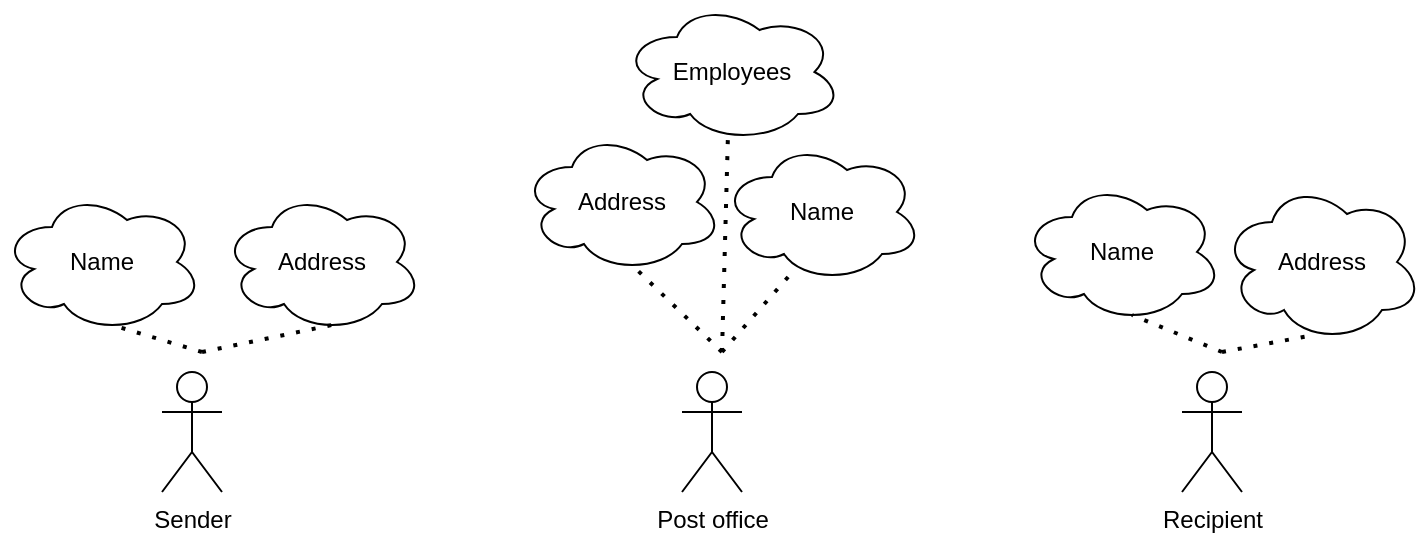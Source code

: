 <mxfile version="13.8.9-1" type="github" pages="4">
  <diagram id="RPJwg40vxxD-TUFhLjkQ" name="Page-1">
    <mxGraphModel dx="1711" dy="543" grid="1" gridSize="10" guides="1" tooltips="1" connect="1" arrows="1" fold="1" page="1" pageScale="1" pageWidth="850" pageHeight="1100" math="0" shadow="0">
      <root>
        <mxCell id="0" />
        <mxCell id="1" parent="0" />
        <mxCell id="zctFz-qKtqswH_JM95j2-1" value="Post office" style="shape=umlActor;verticalLabelPosition=bottom;verticalAlign=top;html=1;outlineConnect=0;" vertex="1" parent="1">
          <mxGeometry x="330" y="220" width="30" height="60" as="geometry" />
        </mxCell>
        <mxCell id="zctFz-qKtqswH_JM95j2-2" value="Sender" style="shape=umlActor;verticalLabelPosition=bottom;verticalAlign=top;html=1;outlineConnect=0;" vertex="1" parent="1">
          <mxGeometry x="70" y="220" width="30" height="60" as="geometry" />
        </mxCell>
        <mxCell id="zctFz-qKtqswH_JM95j2-3" value="Recipient" style="shape=umlActor;verticalLabelPosition=bottom;verticalAlign=top;html=1;outlineConnect=0;" vertex="1" parent="1">
          <mxGeometry x="580" y="220" width="30" height="60" as="geometry" />
        </mxCell>
        <mxCell id="zctFz-qKtqswH_JM95j2-4" value="Address" style="ellipse;shape=cloud;whiteSpace=wrap;html=1;" vertex="1" parent="1">
          <mxGeometry x="100" y="130" width="100" height="70" as="geometry" />
        </mxCell>
        <mxCell id="zctFz-qKtqswH_JM95j2-5" value="Name" style="ellipse;shape=cloud;whiteSpace=wrap;html=1;" vertex="1" parent="1">
          <mxGeometry x="-10" y="130" width="100" height="70" as="geometry" />
        </mxCell>
        <mxCell id="zctFz-qKtqswH_JM95j2-6" value="Address" style="ellipse;shape=cloud;whiteSpace=wrap;html=1;" vertex="1" parent="1">
          <mxGeometry x="250" y="100" width="100" height="70" as="geometry" />
        </mxCell>
        <mxCell id="zctFz-qKtqswH_JM95j2-7" value="Name" style="ellipse;shape=cloud;whiteSpace=wrap;html=1;" vertex="1" parent="1">
          <mxGeometry x="350" y="105" width="100" height="70" as="geometry" />
        </mxCell>
        <mxCell id="zctFz-qKtqswH_JM95j2-8" value="Name" style="ellipse;shape=cloud;whiteSpace=wrap;html=1;" vertex="1" parent="1">
          <mxGeometry x="500" y="125" width="100" height="70" as="geometry" />
        </mxCell>
        <mxCell id="zctFz-qKtqswH_JM95j2-9" value="Address" style="ellipse;shape=cloud;whiteSpace=wrap;html=1;" vertex="1" parent="1">
          <mxGeometry x="600" y="125" width="100" height="80" as="geometry" />
        </mxCell>
        <mxCell id="zctFz-qKtqswH_JM95j2-10" value="Employees" style="ellipse;shape=cloud;whiteSpace=wrap;html=1;" vertex="1" parent="1">
          <mxGeometry x="300" y="35" width="110" height="70" as="geometry" />
        </mxCell>
        <mxCell id="m-EKz_-MCO9K75s8XgJf-1" value="" style="endArrow=none;dashed=1;html=1;dashPattern=1 3;strokeWidth=2;entryX=0.482;entryY=0.929;entryDx=0;entryDy=0;entryPerimeter=0;" edge="1" parent="1" target="zctFz-qKtqswH_JM95j2-10">
          <mxGeometry width="50" height="50" relative="1" as="geometry">
            <mxPoint x="350" y="210" as="sourcePoint" />
            <mxPoint x="380" y="260" as="targetPoint" />
          </mxGeometry>
        </mxCell>
        <mxCell id="m-EKz_-MCO9K75s8XgJf-2" value="" style="endArrow=none;dashed=1;html=1;dashPattern=1 3;strokeWidth=2;entryX=0.37;entryY=0.9;entryDx=0;entryDy=0;entryPerimeter=0;" edge="1" parent="1" target="zctFz-qKtqswH_JM95j2-7">
          <mxGeometry width="50" height="50" relative="1" as="geometry">
            <mxPoint x="350" y="210" as="sourcePoint" />
            <mxPoint x="380" y="260" as="targetPoint" />
          </mxGeometry>
        </mxCell>
        <mxCell id="m-EKz_-MCO9K75s8XgJf-3" value="" style="endArrow=none;dashed=1;html=1;dashPattern=1 3;strokeWidth=2;entryX=0.55;entryY=0.95;entryDx=0;entryDy=0;entryPerimeter=0;" edge="1" parent="1" target="zctFz-qKtqswH_JM95j2-6">
          <mxGeometry width="50" height="50" relative="1" as="geometry">
            <mxPoint x="350" y="210" as="sourcePoint" />
            <mxPoint x="380" y="260" as="targetPoint" />
          </mxGeometry>
        </mxCell>
        <mxCell id="m-EKz_-MCO9K75s8XgJf-4" value="" style="endArrow=none;dashed=1;html=1;dashPattern=1 3;strokeWidth=2;entryX=0.55;entryY=0.95;entryDx=0;entryDy=0;entryPerimeter=0;" edge="1" parent="1" target="zctFz-qKtqswH_JM95j2-4">
          <mxGeometry width="50" height="50" relative="1" as="geometry">
            <mxPoint x="90" y="210" as="sourcePoint" />
            <mxPoint x="380" y="260" as="targetPoint" />
          </mxGeometry>
        </mxCell>
        <mxCell id="m-EKz_-MCO9K75s8XgJf-5" value="" style="endArrow=none;dashed=1;html=1;dashPattern=1 3;strokeWidth=2;entryX=0.55;entryY=0.95;entryDx=0;entryDy=0;entryPerimeter=0;" edge="1" parent="1" target="zctFz-qKtqswH_JM95j2-5">
          <mxGeometry width="50" height="50" relative="1" as="geometry">
            <mxPoint x="90" y="210" as="sourcePoint" />
            <mxPoint x="380" y="260" as="targetPoint" />
          </mxGeometry>
        </mxCell>
        <mxCell id="m-EKz_-MCO9K75s8XgJf-6" value="" style="endArrow=none;dashed=1;html=1;dashPattern=1 3;strokeWidth=2;entryX=0.43;entryY=0.963;entryDx=0;entryDy=0;entryPerimeter=0;" edge="1" parent="1" target="zctFz-qKtqswH_JM95j2-9">
          <mxGeometry width="50" height="50" relative="1" as="geometry">
            <mxPoint x="600" y="210" as="sourcePoint" />
            <mxPoint x="380" y="260" as="targetPoint" />
          </mxGeometry>
        </mxCell>
        <mxCell id="m-EKz_-MCO9K75s8XgJf-7" value="" style="endArrow=none;dashed=1;html=1;dashPattern=1 3;strokeWidth=2;entryX=0.55;entryY=0.95;entryDx=0;entryDy=0;entryPerimeter=0;" edge="1" parent="1" target="zctFz-qKtqswH_JM95j2-8">
          <mxGeometry width="50" height="50" relative="1" as="geometry">
            <mxPoint x="600" y="210" as="sourcePoint" />
            <mxPoint x="380" y="260" as="targetPoint" />
          </mxGeometry>
        </mxCell>
      </root>
    </mxGraphModel>
  </diagram>
  <diagram id="4RftJT1UgGDnMuMvrm-z" name="Page-2">
    <mxGraphModel dx="861" dy="543" grid="1" gridSize="10" guides="1" tooltips="1" connect="1" arrows="1" fold="1" page="1" pageScale="1" pageWidth="850" pageHeight="1100" math="0" shadow="0">
      <root>
        <mxCell id="ghjpyszU_ehz85W0M_gI-0" />
        <mxCell id="ghjpyszU_ehz85W0M_gI-1" parent="ghjpyszU_ehz85W0M_gI-0" />
        <mxCell id="ghjpyszU_ehz85W0M_gI-2" value="Post Office" style="rounded=0;whiteSpace=wrap;html=1;" vertex="1" parent="ghjpyszU_ehz85W0M_gI-1">
          <mxGeometry x="300" y="250" width="120" height="60" as="geometry" />
        </mxCell>
        <mxCell id="ghjpyszU_ehz85W0M_gI-3" value="Sender" style="rounded=0;whiteSpace=wrap;html=1;" vertex="1" parent="ghjpyszU_ehz85W0M_gI-1">
          <mxGeometry x="80" y="300" width="120" height="60" as="geometry" />
        </mxCell>
        <mxCell id="ghjpyszU_ehz85W0M_gI-4" value="Recipient" style="rounded=0;whiteSpace=wrap;html=1;" vertex="1" parent="ghjpyszU_ehz85W0M_gI-1">
          <mxGeometry x="520" y="300" width="120" height="60" as="geometry" />
        </mxCell>
        <mxCell id="ghjpyszU_ehz85W0M_gI-5" value="Name" style="ellipse;whiteSpace=wrap;html=1;" vertex="1" parent="ghjpyszU_ehz85W0M_gI-1">
          <mxGeometry y="130" width="120" height="70" as="geometry" />
        </mxCell>
        <mxCell id="ghjpyszU_ehz85W0M_gI-6" value="Name" style="ellipse;whiteSpace=wrap;html=1;" vertex="1" parent="ghjpyszU_ehz85W0M_gI-1">
          <mxGeometry x="260" y="140" width="120" height="70" as="geometry" />
        </mxCell>
        <mxCell id="ghjpyszU_ehz85W0M_gI-7" value="Address" style="ellipse;whiteSpace=wrap;html=1;" vertex="1" parent="ghjpyszU_ehz85W0M_gI-1">
          <mxGeometry x="365" y="80" width="120" height="70" as="geometry" />
        </mxCell>
        <mxCell id="ghjpyszU_ehz85W0M_gI-8" value="Name&amp;nbsp;" style="ellipse;whiteSpace=wrap;html=1;" vertex="1" parent="ghjpyszU_ehz85W0M_gI-1">
          <mxGeometry x="500" y="190" width="120" height="70" as="geometry" />
        </mxCell>
        <mxCell id="ghjpyszU_ehz85W0M_gI-9" value="Address" style="ellipse;whiteSpace=wrap;html=1;" vertex="1" parent="ghjpyszU_ehz85W0M_gI-1">
          <mxGeometry x="590" y="120" width="120" height="70" as="geometry" />
        </mxCell>
        <mxCell id="ghjpyszU_ehz85W0M_gI-10" value="Address" style="ellipse;whiteSpace=wrap;html=1;" vertex="1" parent="ghjpyszU_ehz85W0M_gI-1">
          <mxGeometry x="110" y="190" width="120" height="70" as="geometry" />
        </mxCell>
        <mxCell id="ghjpyszU_ehz85W0M_gI-11" value="" style="endArrow=none;html=1;exitX=0.425;exitY=-0.033;exitDx=0;exitDy=0;exitPerimeter=0;" edge="1" parent="ghjpyszU_ehz85W0M_gI-1" source="ghjpyszU_ehz85W0M_gI-3">
          <mxGeometry width="50" height="50" relative="1" as="geometry">
            <mxPoint x="330" y="310" as="sourcePoint" />
            <mxPoint x="50" y="200" as="targetPoint" />
            <Array as="points">
              <mxPoint x="50" y="200" />
            </Array>
          </mxGeometry>
        </mxCell>
        <mxCell id="ghjpyszU_ehz85W0M_gI-13" value="" style="endArrow=none;html=1;entryX=0.5;entryY=1;entryDx=0;entryDy=0;exitX=0.45;exitY=0.017;exitDx=0;exitDy=0;exitPerimeter=0;" edge="1" parent="ghjpyszU_ehz85W0M_gI-1" source="ghjpyszU_ehz85W0M_gI-3" target="ghjpyszU_ehz85W0M_gI-10">
          <mxGeometry width="50" height="50" relative="1" as="geometry">
            <mxPoint x="330" y="310" as="sourcePoint" />
            <mxPoint x="380" y="260" as="targetPoint" />
          </mxGeometry>
        </mxCell>
        <mxCell id="ghjpyszU_ehz85W0M_gI-14" value="" style="endArrow=none;html=1;entryX=0.592;entryY=1.029;entryDx=0;entryDy=0;entryPerimeter=0;exitX=0.5;exitY=0;exitDx=0;exitDy=0;" edge="1" parent="ghjpyszU_ehz85W0M_gI-1" source="ghjpyszU_ehz85W0M_gI-2" target="ghjpyszU_ehz85W0M_gI-6">
          <mxGeometry width="50" height="50" relative="1" as="geometry">
            <mxPoint x="330" y="310" as="sourcePoint" />
            <mxPoint x="380" y="260" as="targetPoint" />
          </mxGeometry>
        </mxCell>
        <mxCell id="ghjpyszU_ehz85W0M_gI-15" value="" style="endArrow=none;html=1;entryX=0.5;entryY=1;entryDx=0;entryDy=0;exitX=0.5;exitY=0;exitDx=0;exitDy=0;" edge="1" parent="ghjpyszU_ehz85W0M_gI-1" source="ghjpyszU_ehz85W0M_gI-2" target="ghjpyszU_ehz85W0M_gI-7">
          <mxGeometry width="50" height="50" relative="1" as="geometry">
            <mxPoint x="330" y="310" as="sourcePoint" />
            <mxPoint x="380" y="260" as="targetPoint" />
          </mxGeometry>
        </mxCell>
        <mxCell id="ghjpyszU_ehz85W0M_gI-16" value="" style="endArrow=none;html=1;entryX=0.5;entryY=1;entryDx=0;entryDy=0;exitX=0.608;exitY=-0.05;exitDx=0;exitDy=0;exitPerimeter=0;" edge="1" parent="ghjpyszU_ehz85W0M_gI-1" source="ghjpyszU_ehz85W0M_gI-4" target="ghjpyszU_ehz85W0M_gI-9">
          <mxGeometry width="50" height="50" relative="1" as="geometry">
            <mxPoint x="330" y="310" as="sourcePoint" />
            <mxPoint x="380" y="260" as="targetPoint" />
          </mxGeometry>
        </mxCell>
        <mxCell id="ghjpyszU_ehz85W0M_gI-17" value="" style="endArrow=none;html=1;entryX=0.5;entryY=1;entryDx=0;entryDy=0;exitX=0.558;exitY=-0.017;exitDx=0;exitDy=0;exitPerimeter=0;" edge="1" parent="ghjpyszU_ehz85W0M_gI-1" source="ghjpyszU_ehz85W0M_gI-4" target="ghjpyszU_ehz85W0M_gI-8">
          <mxGeometry width="50" height="50" relative="1" as="geometry">
            <mxPoint x="330" y="310" as="sourcePoint" />
            <mxPoint x="380" y="260" as="targetPoint" />
          </mxGeometry>
        </mxCell>
        <mxCell id="ghjpyszU_ehz85W0M_gI-18" value="Employees" style="ellipse;whiteSpace=wrap;html=1;" vertex="1" parent="ghjpyszU_ehz85W0M_gI-1">
          <mxGeometry x="260" y="30" width="120" height="70" as="geometry" />
        </mxCell>
        <mxCell id="ghjpyszU_ehz85W0M_gI-19" value="" style="endArrow=none;html=1;entryX=0.5;entryY=1;entryDx=0;entryDy=0;exitX=0.5;exitY=0;exitDx=0;exitDy=0;" edge="1" parent="ghjpyszU_ehz85W0M_gI-1" source="ghjpyszU_ehz85W0M_gI-2" target="ghjpyszU_ehz85W0M_gI-18">
          <mxGeometry width="50" height="50" relative="1" as="geometry">
            <mxPoint x="330" y="310" as="sourcePoint" />
            <mxPoint x="380" y="260" as="targetPoint" />
          </mxGeometry>
        </mxCell>
        <mxCell id="dOLD7dYJR5q9XsYReEm2-0" value="" style="edgeStyle=entityRelationEdgeStyle;fontSize=12;html=1;endArrow=ERzeroToMany;endFill=1;startArrow=ERzeroToMany;exitX=1;exitY=0.5;exitDx=0;exitDy=0;" edge="1" parent="ghjpyszU_ehz85W0M_gI-1" source="ghjpyszU_ehz85W0M_gI-3">
          <mxGeometry width="100" height="100" relative="1" as="geometry">
            <mxPoint x="310" y="300" as="sourcePoint" />
            <mxPoint x="299" y="280" as="targetPoint" />
          </mxGeometry>
        </mxCell>
        <mxCell id="dOLD7dYJR5q9XsYReEm2-1" value="" style="edgeStyle=entityRelationEdgeStyle;fontSize=12;html=1;endArrow=ERzeroToMany;endFill=1;startArrow=ERzeroToMany;entryX=1;entryY=0.5;entryDx=0;entryDy=0;exitX=0;exitY=0.5;exitDx=0;exitDy=0;" edge="1" parent="ghjpyszU_ehz85W0M_gI-1" source="ghjpyszU_ehz85W0M_gI-4" target="ghjpyszU_ehz85W0M_gI-2">
          <mxGeometry width="100" height="100" relative="1" as="geometry">
            <mxPoint x="210" y="340" as="sourcePoint" />
            <mxPoint x="309.04" y="282.98" as="targetPoint" />
          </mxGeometry>
        </mxCell>
      </root>
    </mxGraphModel>
  </diagram>
  <diagram id="srvN4-efNjMNjZ_MNwVc" name="Page-3">
    <mxGraphModel dx="861" dy="543" grid="1" gridSize="10" guides="1" tooltips="1" connect="1" arrows="1" fold="1" page="1" pageScale="1" pageWidth="850" pageHeight="1100" math="0" shadow="0">
      <root>
        <mxCell id="T46JJICGjrdkXwZjyX4P-0" />
        <mxCell id="T46JJICGjrdkXwZjyX4P-1" parent="T46JJICGjrdkXwZjyX4P-0" />
        <mxCell id="tzRSR21Z5KdkRfXlDfqf-54" value="Post Office" style="shape=table;startSize=30;container=1;collapsible=1;childLayout=tableLayout;fixedRows=1;rowLines=0;fontStyle=1;align=center;resizeLast=1;" vertex="1" parent="T46JJICGjrdkXwZjyX4P-1">
          <mxGeometry x="260" y="200" width="180" height="190" as="geometry" />
        </mxCell>
        <mxCell id="tzRSR21Z5KdkRfXlDfqf-55" value="" style="shape=partialRectangle;collapsible=0;dropTarget=0;pointerEvents=0;fillColor=none;top=0;left=0;bottom=1;right=0;points=[[0,0.5],[1,0.5]];portConstraint=eastwest;" vertex="1" parent="tzRSR21Z5KdkRfXlDfqf-54">
          <mxGeometry y="30" width="180" height="30" as="geometry" />
        </mxCell>
        <mxCell id="tzRSR21Z5KdkRfXlDfqf-56" value="PK" style="shape=partialRectangle;connectable=0;fillColor=none;top=0;left=0;bottom=0;right=0;fontStyle=1;overflow=hidden;" vertex="1" parent="tzRSR21Z5KdkRfXlDfqf-55">
          <mxGeometry width="30" height="30" as="geometry" />
        </mxCell>
        <mxCell id="tzRSR21Z5KdkRfXlDfqf-57" value="PostofficeId" style="shape=partialRectangle;connectable=0;fillColor=none;top=0;left=0;bottom=0;right=0;align=left;spacingLeft=6;fontStyle=5;overflow=hidden;" vertex="1" parent="tzRSR21Z5KdkRfXlDfqf-55">
          <mxGeometry x="30" width="150" height="30" as="geometry" />
        </mxCell>
        <mxCell id="tzRSR21Z5KdkRfXlDfqf-58" value="" style="shape=partialRectangle;collapsible=0;dropTarget=0;pointerEvents=0;fillColor=none;top=0;left=0;bottom=0;right=0;points=[[0,0.5],[1,0.5]];portConstraint=eastwest;" vertex="1" parent="tzRSR21Z5KdkRfXlDfqf-54">
          <mxGeometry y="60" width="180" height="30" as="geometry" />
        </mxCell>
        <mxCell id="tzRSR21Z5KdkRfXlDfqf-59" value="" style="shape=partialRectangle;connectable=0;fillColor=none;top=0;left=0;bottom=0;right=0;editable=1;overflow=hidden;" vertex="1" parent="tzRSR21Z5KdkRfXlDfqf-58">
          <mxGeometry width="30" height="30" as="geometry" />
        </mxCell>
        <mxCell id="tzRSR21Z5KdkRfXlDfqf-60" value="Name" style="shape=partialRectangle;connectable=0;fillColor=none;top=0;left=0;bottom=0;right=0;align=left;spacingLeft=6;overflow=hidden;" vertex="1" parent="tzRSR21Z5KdkRfXlDfqf-58">
          <mxGeometry x="30" width="150" height="30" as="geometry" />
        </mxCell>
        <mxCell id="tzRSR21Z5KdkRfXlDfqf-61" value="" style="shape=partialRectangle;collapsible=0;dropTarget=0;pointerEvents=0;fillColor=none;top=0;left=0;bottom=0;right=0;points=[[0,0.5],[1,0.5]];portConstraint=eastwest;" vertex="1" parent="tzRSR21Z5KdkRfXlDfqf-54">
          <mxGeometry y="90" width="180" height="30" as="geometry" />
        </mxCell>
        <mxCell id="tzRSR21Z5KdkRfXlDfqf-62" value="" style="shape=partialRectangle;connectable=0;fillColor=none;top=0;left=0;bottom=0;right=0;editable=1;overflow=hidden;" vertex="1" parent="tzRSR21Z5KdkRfXlDfqf-61">
          <mxGeometry width="30" height="30" as="geometry" />
        </mxCell>
        <mxCell id="tzRSR21Z5KdkRfXlDfqf-63" value="address" style="shape=partialRectangle;connectable=0;fillColor=none;top=0;left=0;bottom=0;right=0;align=left;spacingLeft=6;overflow=hidden;" vertex="1" parent="tzRSR21Z5KdkRfXlDfqf-61">
          <mxGeometry x="30" width="150" height="30" as="geometry" />
        </mxCell>
        <mxCell id="tzRSR21Z5KdkRfXlDfqf-64" value="" style="shape=partialRectangle;collapsible=0;dropTarget=0;pointerEvents=0;fillColor=none;top=0;left=0;bottom=0;right=0;points=[[0,0.5],[1,0.5]];portConstraint=eastwest;" vertex="1" parent="tzRSR21Z5KdkRfXlDfqf-54">
          <mxGeometry y="120" width="180" height="30" as="geometry" />
        </mxCell>
        <mxCell id="tzRSR21Z5KdkRfXlDfqf-65" value="" style="shape=partialRectangle;connectable=0;fillColor=none;top=0;left=0;bottom=0;right=0;editable=1;overflow=hidden;" vertex="1" parent="tzRSR21Z5KdkRfXlDfqf-64">
          <mxGeometry width="30" height="30" as="geometry" />
        </mxCell>
        <mxCell id="tzRSR21Z5KdkRfXlDfqf-66" value="employees" style="shape=partialRectangle;connectable=0;fillColor=none;top=0;left=0;bottom=0;right=0;align=left;spacingLeft=6;overflow=hidden;" vertex="1" parent="tzRSR21Z5KdkRfXlDfqf-64">
          <mxGeometry x="30" width="150" height="30" as="geometry" />
        </mxCell>
        <mxCell id="tzRSR21Z5KdkRfXlDfqf-93" value="" style="shape=partialRectangle;collapsible=0;dropTarget=0;pointerEvents=0;fillColor=none;top=0;left=0;bottom=0;right=0;points=[[0,0.5],[1,0.5]];portConstraint=eastwest;" vertex="1" parent="tzRSR21Z5KdkRfXlDfqf-54">
          <mxGeometry y="150" width="180" height="30" as="geometry" />
        </mxCell>
        <mxCell id="tzRSR21Z5KdkRfXlDfqf-94" value="" style="shape=partialRectangle;connectable=0;fillColor=none;top=0;left=0;bottom=0;right=0;editable=1;overflow=hidden;" vertex="1" parent="tzRSR21Z5KdkRfXlDfqf-93">
          <mxGeometry width="30" height="30" as="geometry" />
        </mxCell>
        <mxCell id="tzRSR21Z5KdkRfXlDfqf-95" value="package" style="shape=partialRectangle;connectable=0;fillColor=none;top=0;left=0;bottom=0;right=0;align=left;spacingLeft=6;overflow=hidden;" vertex="1" parent="tzRSR21Z5KdkRfXlDfqf-93">
          <mxGeometry x="30" width="150" height="30" as="geometry" />
        </mxCell>
        <mxCell id="tzRSR21Z5KdkRfXlDfqf-67" value="Sender" style="shape=table;startSize=30;container=1;collapsible=1;childLayout=tableLayout;fixedRows=1;rowLines=0;fontStyle=1;align=center;resizeLast=1;" vertex="1" parent="T46JJICGjrdkXwZjyX4P-1">
          <mxGeometry x="20" y="200" width="180" height="160" as="geometry" />
        </mxCell>
        <mxCell id="tzRSR21Z5KdkRfXlDfqf-68" value="" style="shape=partialRectangle;collapsible=0;dropTarget=0;pointerEvents=0;fillColor=none;top=0;left=0;bottom=1;right=0;points=[[0,0.5],[1,0.5]];portConstraint=eastwest;" vertex="1" parent="tzRSR21Z5KdkRfXlDfqf-67">
          <mxGeometry y="30" width="180" height="30" as="geometry" />
        </mxCell>
        <mxCell id="tzRSR21Z5KdkRfXlDfqf-69" value="PK" style="shape=partialRectangle;connectable=0;fillColor=none;top=0;left=0;bottom=0;right=0;fontStyle=1;overflow=hidden;" vertex="1" parent="tzRSR21Z5KdkRfXlDfqf-68">
          <mxGeometry width="30" height="30" as="geometry" />
        </mxCell>
        <mxCell id="tzRSR21Z5KdkRfXlDfqf-70" value="SenderId" style="shape=partialRectangle;connectable=0;fillColor=none;top=0;left=0;bottom=0;right=0;align=left;spacingLeft=6;fontStyle=5;overflow=hidden;" vertex="1" parent="tzRSR21Z5KdkRfXlDfqf-68">
          <mxGeometry x="30" width="150" height="30" as="geometry" />
        </mxCell>
        <mxCell id="tzRSR21Z5KdkRfXlDfqf-71" value="" style="shape=partialRectangle;collapsible=0;dropTarget=0;pointerEvents=0;fillColor=none;top=0;left=0;bottom=0;right=0;points=[[0,0.5],[1,0.5]];portConstraint=eastwest;" vertex="1" parent="tzRSR21Z5KdkRfXlDfqf-67">
          <mxGeometry y="60" width="180" height="30" as="geometry" />
        </mxCell>
        <mxCell id="tzRSR21Z5KdkRfXlDfqf-72" value="" style="shape=partialRectangle;connectable=0;fillColor=none;top=0;left=0;bottom=0;right=0;editable=1;overflow=hidden;" vertex="1" parent="tzRSR21Z5KdkRfXlDfqf-71">
          <mxGeometry width="30" height="30" as="geometry" />
        </mxCell>
        <mxCell id="tzRSR21Z5KdkRfXlDfqf-73" value="Name" style="shape=partialRectangle;connectable=0;fillColor=none;top=0;left=0;bottom=0;right=0;align=left;spacingLeft=6;overflow=hidden;" vertex="1" parent="tzRSR21Z5KdkRfXlDfqf-71">
          <mxGeometry x="30" width="150" height="30" as="geometry" />
        </mxCell>
        <mxCell id="tzRSR21Z5KdkRfXlDfqf-74" value="" style="shape=partialRectangle;collapsible=0;dropTarget=0;pointerEvents=0;fillColor=none;top=0;left=0;bottom=0;right=0;points=[[0,0.5],[1,0.5]];portConstraint=eastwest;" vertex="1" parent="tzRSR21Z5KdkRfXlDfqf-67">
          <mxGeometry y="90" width="180" height="30" as="geometry" />
        </mxCell>
        <mxCell id="tzRSR21Z5KdkRfXlDfqf-75" value="" style="shape=partialRectangle;connectable=0;fillColor=none;top=0;left=0;bottom=0;right=0;editable=1;overflow=hidden;" vertex="1" parent="tzRSR21Z5KdkRfXlDfqf-74">
          <mxGeometry width="30" height="30" as="geometry" />
        </mxCell>
        <mxCell id="tzRSR21Z5KdkRfXlDfqf-76" value="Address" style="shape=partialRectangle;connectable=0;fillColor=none;top=0;left=0;bottom=0;right=0;align=left;spacingLeft=6;overflow=hidden;" vertex="1" parent="tzRSR21Z5KdkRfXlDfqf-74">
          <mxGeometry x="30" width="150" height="30" as="geometry" />
        </mxCell>
        <mxCell id="tzRSR21Z5KdkRfXlDfqf-77" value="" style="shape=partialRectangle;collapsible=0;dropTarget=0;pointerEvents=0;fillColor=none;top=0;left=0;bottom=0;right=0;points=[[0,0.5],[1,0.5]];portConstraint=eastwest;" vertex="1" parent="tzRSR21Z5KdkRfXlDfqf-67">
          <mxGeometry y="120" width="180" height="30" as="geometry" />
        </mxCell>
        <mxCell id="tzRSR21Z5KdkRfXlDfqf-78" value="" style="shape=partialRectangle;connectable=0;fillColor=none;top=0;left=0;bottom=0;right=0;editable=1;overflow=hidden;" vertex="1" parent="tzRSR21Z5KdkRfXlDfqf-77">
          <mxGeometry width="30" height="30" as="geometry" />
        </mxCell>
        <mxCell id="tzRSR21Z5KdkRfXlDfqf-79" value="Package" style="shape=partialRectangle;connectable=0;fillColor=none;top=0;left=0;bottom=0;right=0;align=left;spacingLeft=6;overflow=hidden;" vertex="1" parent="tzRSR21Z5KdkRfXlDfqf-77">
          <mxGeometry x="30" width="150" height="30" as="geometry" />
        </mxCell>
        <mxCell id="tzRSR21Z5KdkRfXlDfqf-80" value="Recipient" style="shape=table;startSize=30;container=1;collapsible=1;childLayout=tableLayout;fixedRows=1;rowLines=0;fontStyle=1;align=center;resizeLast=1;" vertex="1" parent="T46JJICGjrdkXwZjyX4P-1">
          <mxGeometry x="500" y="200" width="180" height="160" as="geometry" />
        </mxCell>
        <mxCell id="tzRSR21Z5KdkRfXlDfqf-81" value="" style="shape=partialRectangle;collapsible=0;dropTarget=0;pointerEvents=0;fillColor=none;top=0;left=0;bottom=1;right=0;points=[[0,0.5],[1,0.5]];portConstraint=eastwest;" vertex="1" parent="tzRSR21Z5KdkRfXlDfqf-80">
          <mxGeometry y="30" width="180" height="30" as="geometry" />
        </mxCell>
        <mxCell id="tzRSR21Z5KdkRfXlDfqf-82" value="PK" style="shape=partialRectangle;connectable=0;fillColor=none;top=0;left=0;bottom=0;right=0;fontStyle=1;overflow=hidden;" vertex="1" parent="tzRSR21Z5KdkRfXlDfqf-81">
          <mxGeometry width="30" height="30" as="geometry" />
        </mxCell>
        <mxCell id="tzRSR21Z5KdkRfXlDfqf-83" value="RecipientId" style="shape=partialRectangle;connectable=0;fillColor=none;top=0;left=0;bottom=0;right=0;align=left;spacingLeft=6;fontStyle=5;overflow=hidden;" vertex="1" parent="tzRSR21Z5KdkRfXlDfqf-81">
          <mxGeometry x="30" width="150" height="30" as="geometry" />
        </mxCell>
        <mxCell id="tzRSR21Z5KdkRfXlDfqf-84" value="" style="shape=partialRectangle;collapsible=0;dropTarget=0;pointerEvents=0;fillColor=none;top=0;left=0;bottom=0;right=0;points=[[0,0.5],[1,0.5]];portConstraint=eastwest;" vertex="1" parent="tzRSR21Z5KdkRfXlDfqf-80">
          <mxGeometry y="60" width="180" height="30" as="geometry" />
        </mxCell>
        <mxCell id="tzRSR21Z5KdkRfXlDfqf-85" value="" style="shape=partialRectangle;connectable=0;fillColor=none;top=0;left=0;bottom=0;right=0;editable=1;overflow=hidden;" vertex="1" parent="tzRSR21Z5KdkRfXlDfqf-84">
          <mxGeometry width="30" height="30" as="geometry" />
        </mxCell>
        <mxCell id="tzRSR21Z5KdkRfXlDfqf-86" value="Name" style="shape=partialRectangle;connectable=0;fillColor=none;top=0;left=0;bottom=0;right=0;align=left;spacingLeft=6;overflow=hidden;" vertex="1" parent="tzRSR21Z5KdkRfXlDfqf-84">
          <mxGeometry x="30" width="150" height="30" as="geometry" />
        </mxCell>
        <mxCell id="tzRSR21Z5KdkRfXlDfqf-87" value="" style="shape=partialRectangle;collapsible=0;dropTarget=0;pointerEvents=0;fillColor=none;top=0;left=0;bottom=0;right=0;points=[[0,0.5],[1,0.5]];portConstraint=eastwest;" vertex="1" parent="tzRSR21Z5KdkRfXlDfqf-80">
          <mxGeometry y="90" width="180" height="30" as="geometry" />
        </mxCell>
        <mxCell id="tzRSR21Z5KdkRfXlDfqf-88" value="" style="shape=partialRectangle;connectable=0;fillColor=none;top=0;left=0;bottom=0;right=0;editable=1;overflow=hidden;" vertex="1" parent="tzRSR21Z5KdkRfXlDfqf-87">
          <mxGeometry width="30" height="30" as="geometry" />
        </mxCell>
        <mxCell id="tzRSR21Z5KdkRfXlDfqf-89" value="address" style="shape=partialRectangle;connectable=0;fillColor=none;top=0;left=0;bottom=0;right=0;align=left;spacingLeft=6;overflow=hidden;" vertex="1" parent="tzRSR21Z5KdkRfXlDfqf-87">
          <mxGeometry x="30" width="150" height="30" as="geometry" />
        </mxCell>
        <mxCell id="tzRSR21Z5KdkRfXlDfqf-90" value="" style="shape=partialRectangle;collapsible=0;dropTarget=0;pointerEvents=0;fillColor=none;top=0;left=0;bottom=0;right=0;points=[[0,0.5],[1,0.5]];portConstraint=eastwest;" vertex="1" parent="tzRSR21Z5KdkRfXlDfqf-80">
          <mxGeometry y="120" width="180" height="30" as="geometry" />
        </mxCell>
        <mxCell id="tzRSR21Z5KdkRfXlDfqf-91" value="" style="shape=partialRectangle;connectable=0;fillColor=none;top=0;left=0;bottom=0;right=0;editable=1;overflow=hidden;" vertex="1" parent="tzRSR21Z5KdkRfXlDfqf-90">
          <mxGeometry width="30" height="30" as="geometry" />
        </mxCell>
        <mxCell id="tzRSR21Z5KdkRfXlDfqf-92" value="package" style="shape=partialRectangle;connectable=0;fillColor=none;top=0;left=0;bottom=0;right=0;align=left;spacingLeft=6;overflow=hidden;" vertex="1" parent="tzRSR21Z5KdkRfXlDfqf-90">
          <mxGeometry x="30" width="150" height="30" as="geometry" />
        </mxCell>
        <mxCell id="fcXD6pNmAwwQZ0LGz-VD-0" value="" style="edgeStyle=entityRelationEdgeStyle;fontSize=12;html=1;endArrow=ERzeroToMany;endFill=1;startArrow=ERzeroToMany;exitX=1;exitY=0.5;exitDx=0;exitDy=0;entryX=0;entryY=0.5;entryDx=0;entryDy=0;" edge="1" parent="T46JJICGjrdkXwZjyX4P-1" source="tzRSR21Z5KdkRfXlDfqf-71" target="tzRSR21Z5KdkRfXlDfqf-58">
          <mxGeometry width="100" height="100" relative="1" as="geometry">
            <mxPoint x="270" y="490" as="sourcePoint" />
            <mxPoint x="250" y="280" as="targetPoint" />
          </mxGeometry>
        </mxCell>
        <mxCell id="fcXD6pNmAwwQZ0LGz-VD-1" value="" style="edgeStyle=entityRelationEdgeStyle;fontSize=12;html=1;endArrow=ERzeroToMany;endFill=1;startArrow=ERzeroToMany;exitX=1;exitY=0.5;exitDx=0;exitDy=0;entryX=0;entryY=0.5;entryDx=0;entryDy=0;" edge="1" parent="T46JJICGjrdkXwZjyX4P-1">
          <mxGeometry width="100" height="100" relative="1" as="geometry">
            <mxPoint x="440" y="270" as="sourcePoint" />
            <mxPoint x="500" y="270" as="targetPoint" />
          </mxGeometry>
        </mxCell>
      </root>
    </mxGraphModel>
  </diagram>
  <diagram id="qeou_zgqruIYbfOHh6r7" name="Page-5">
    <mxGraphModel dx="629" dy="1876" grid="1" gridSize="10" guides="1" tooltips="1" connect="1" arrows="1" fold="1" page="1" pageScale="1" pageWidth="850" pageHeight="1100" math="0" shadow="0">
      <root>
        <mxCell id="t-heXbu7Nx1hkAENzGRH-0" />
        <mxCell id="t-heXbu7Nx1hkAENzGRH-1" parent="t-heXbu7Nx1hkAENzGRH-0" />
        <mxCell id="t-heXbu7Nx1hkAENzGRH-31" value="Recipient" style="shape=table;startSize=30;container=1;collapsible=1;childLayout=tableLayout;fixedRows=1;rowLines=0;fontStyle=1;align=center;resizeLast=1;" vertex="1" parent="t-heXbu7Nx1hkAENzGRH-1">
          <mxGeometry x="1110" y="-60" width="180" height="150" as="geometry" />
        </mxCell>
        <mxCell id="t-heXbu7Nx1hkAENzGRH-32" value="" style="shape=partialRectangle;collapsible=0;dropTarget=0;pointerEvents=0;fillColor=none;top=0;left=0;bottom=1;right=0;points=[[0,0.5],[1,0.5]];portConstraint=eastwest;" vertex="1" parent="t-heXbu7Nx1hkAENzGRH-31">
          <mxGeometry y="30" width="180" height="30" as="geometry" />
        </mxCell>
        <mxCell id="t-heXbu7Nx1hkAENzGRH-33" value="PK" style="shape=partialRectangle;connectable=0;fillColor=none;top=0;left=0;bottom=0;right=0;fontStyle=1;overflow=hidden;" vertex="1" parent="t-heXbu7Nx1hkAENzGRH-32">
          <mxGeometry width="30" height="30" as="geometry" />
        </mxCell>
        <mxCell id="t-heXbu7Nx1hkAENzGRH-34" value="recipientId" style="shape=partialRectangle;connectable=0;fillColor=none;top=0;left=0;bottom=0;right=0;align=left;spacingLeft=6;fontStyle=5;overflow=hidden;" vertex="1" parent="t-heXbu7Nx1hkAENzGRH-32">
          <mxGeometry x="30" width="150" height="30" as="geometry" />
        </mxCell>
        <mxCell id="t-heXbu7Nx1hkAENzGRH-35" value="" style="shape=partialRectangle;collapsible=0;dropTarget=0;pointerEvents=0;fillColor=none;top=0;left=0;bottom=0;right=0;points=[[0,0.5],[1,0.5]];portConstraint=eastwest;" vertex="1" parent="t-heXbu7Nx1hkAENzGRH-31">
          <mxGeometry y="60" width="180" height="20" as="geometry" />
        </mxCell>
        <mxCell id="t-heXbu7Nx1hkAENzGRH-36" value="" style="shape=partialRectangle;connectable=0;fillColor=none;top=0;left=0;bottom=0;right=0;editable=1;overflow=hidden;" vertex="1" parent="t-heXbu7Nx1hkAENzGRH-35">
          <mxGeometry width="30" height="20" as="geometry" />
        </mxCell>
        <mxCell id="t-heXbu7Nx1hkAENzGRH-37" value="name" style="shape=partialRectangle;connectable=0;fillColor=none;top=0;left=0;bottom=0;right=0;align=left;spacingLeft=6;overflow=hidden;" vertex="1" parent="t-heXbu7Nx1hkAENzGRH-35">
          <mxGeometry x="30" width="150" height="20" as="geometry" />
        </mxCell>
        <mxCell id="t-heXbu7Nx1hkAENzGRH-38" value="" style="shape=partialRectangle;collapsible=0;dropTarget=0;pointerEvents=0;fillColor=none;top=0;left=0;bottom=0;right=0;points=[[0,0.5],[1,0.5]];portConstraint=eastwest;" vertex="1" parent="t-heXbu7Nx1hkAENzGRH-31">
          <mxGeometry y="80" width="180" height="30" as="geometry" />
        </mxCell>
        <mxCell id="t-heXbu7Nx1hkAENzGRH-39" value="FK" style="shape=partialRectangle;connectable=0;fillColor=none;top=0;left=0;bottom=0;right=0;editable=1;overflow=hidden;" vertex="1" parent="t-heXbu7Nx1hkAENzGRH-38">
          <mxGeometry width="30" height="30" as="geometry" />
        </mxCell>
        <mxCell id="t-heXbu7Nx1hkAENzGRH-40" value="addressId" style="shape=partialRectangle;connectable=0;fillColor=none;top=0;left=0;bottom=0;right=0;align=left;spacingLeft=6;overflow=hidden;" vertex="1" parent="t-heXbu7Nx1hkAENzGRH-38">
          <mxGeometry x="30" width="150" height="30" as="geometry" />
        </mxCell>
        <mxCell id="t-heXbu7Nx1hkAENzGRH-41" value="" style="shape=partialRectangle;collapsible=0;dropTarget=0;pointerEvents=0;fillColor=none;top=0;left=0;bottom=0;right=0;points=[[0,0.5],[1,0.5]];portConstraint=eastwest;" vertex="1" parent="t-heXbu7Nx1hkAENzGRH-31">
          <mxGeometry y="110" width="180" height="30" as="geometry" />
        </mxCell>
        <mxCell id="t-heXbu7Nx1hkAENzGRH-42" value="" style="shape=partialRectangle;connectable=0;fillColor=none;top=0;left=0;bottom=0;right=0;editable=1;overflow=hidden;" vertex="1" parent="t-heXbu7Nx1hkAENzGRH-41">
          <mxGeometry width="30" height="30" as="geometry" />
        </mxCell>
        <mxCell id="t-heXbu7Nx1hkAENzGRH-43" value="" style="shape=partialRectangle;connectable=0;fillColor=none;top=0;left=0;bottom=0;right=0;align=left;spacingLeft=6;overflow=hidden;" vertex="1" parent="t-heXbu7Nx1hkAENzGRH-41">
          <mxGeometry x="30" width="150" height="30" as="geometry" />
        </mxCell>
        <mxCell id="_b2ubTzcU3wmrh2YWBbf-0" value="startingPost" style="shape=table;startSize=30;container=1;collapsible=1;childLayout=tableLayout;fixedRows=1;rowLines=0;fontStyle=1;align=center;resizeLast=1;" vertex="1" parent="t-heXbu7Nx1hkAENzGRH-1">
          <mxGeometry x="390" y="150" width="180" height="160" as="geometry" />
        </mxCell>
        <mxCell id="_b2ubTzcU3wmrh2YWBbf-1" value="" style="shape=partialRectangle;collapsible=0;dropTarget=0;pointerEvents=0;fillColor=none;top=0;left=0;bottom=1;right=0;points=[[0,0.5],[1,0.5]];portConstraint=eastwest;" vertex="1" parent="_b2ubTzcU3wmrh2YWBbf-0">
          <mxGeometry y="30" width="180" height="30" as="geometry" />
        </mxCell>
        <mxCell id="_b2ubTzcU3wmrh2YWBbf-2" value="PK" style="shape=partialRectangle;connectable=0;fillColor=none;top=0;left=0;bottom=0;right=0;fontStyle=1;overflow=hidden;" vertex="1" parent="_b2ubTzcU3wmrh2YWBbf-1">
          <mxGeometry width="30" height="30" as="geometry" />
        </mxCell>
        <mxCell id="_b2ubTzcU3wmrh2YWBbf-3" value="startId" style="shape=partialRectangle;connectable=0;fillColor=none;top=0;left=0;bottom=0;right=0;align=left;spacingLeft=6;fontStyle=5;overflow=hidden;" vertex="1" parent="_b2ubTzcU3wmrh2YWBbf-1">
          <mxGeometry x="30" width="150" height="30" as="geometry" />
        </mxCell>
        <mxCell id="_b2ubTzcU3wmrh2YWBbf-4" value="" style="shape=partialRectangle;collapsible=0;dropTarget=0;pointerEvents=0;fillColor=none;top=0;left=0;bottom=0;right=0;points=[[0,0.5],[1,0.5]];portConstraint=eastwest;" vertex="1" parent="_b2ubTzcU3wmrh2YWBbf-0">
          <mxGeometry y="60" width="180" height="30" as="geometry" />
        </mxCell>
        <mxCell id="_b2ubTzcU3wmrh2YWBbf-5" value="" style="shape=partialRectangle;connectable=0;fillColor=none;top=0;left=0;bottom=0;right=0;editable=1;overflow=hidden;" vertex="1" parent="_b2ubTzcU3wmrh2YWBbf-4">
          <mxGeometry width="30" height="30" as="geometry" />
        </mxCell>
        <mxCell id="_b2ubTzcU3wmrh2YWBbf-6" value="Name" style="shape=partialRectangle;connectable=0;fillColor=none;top=0;left=0;bottom=0;right=0;align=left;spacingLeft=6;overflow=hidden;" vertex="1" parent="_b2ubTzcU3wmrh2YWBbf-4">
          <mxGeometry x="30" width="150" height="30" as="geometry" />
        </mxCell>
        <mxCell id="_b2ubTzcU3wmrh2YWBbf-7" value="" style="shape=partialRectangle;collapsible=0;dropTarget=0;pointerEvents=0;fillColor=none;top=0;left=0;bottom=0;right=0;points=[[0,0.5],[1,0.5]];portConstraint=eastwest;" vertex="1" parent="_b2ubTzcU3wmrh2YWBbf-0">
          <mxGeometry y="90" width="180" height="30" as="geometry" />
        </mxCell>
        <mxCell id="_b2ubTzcU3wmrh2YWBbf-8" value="FK" style="shape=partialRectangle;connectable=0;fillColor=none;top=0;left=0;bottom=0;right=0;editable=1;overflow=hidden;" vertex="1" parent="_b2ubTzcU3wmrh2YWBbf-7">
          <mxGeometry width="30" height="30" as="geometry" />
        </mxCell>
        <mxCell id="_b2ubTzcU3wmrh2YWBbf-9" value="addressId" style="shape=partialRectangle;connectable=0;fillColor=none;top=0;left=0;bottom=0;right=0;align=left;spacingLeft=6;overflow=hidden;" vertex="1" parent="_b2ubTzcU3wmrh2YWBbf-7">
          <mxGeometry x="30" width="150" height="30" as="geometry" />
        </mxCell>
        <mxCell id="_b2ubTzcU3wmrh2YWBbf-10" value="" style="shape=partialRectangle;collapsible=0;dropTarget=0;pointerEvents=0;fillColor=none;top=0;left=0;bottom=0;right=0;points=[[0,0.5],[1,0.5]];portConstraint=eastwest;" vertex="1" parent="_b2ubTzcU3wmrh2YWBbf-0">
          <mxGeometry y="120" width="180" height="30" as="geometry" />
        </mxCell>
        <mxCell id="_b2ubTzcU3wmrh2YWBbf-11" value="FK" style="shape=partialRectangle;connectable=0;fillColor=none;top=0;left=0;bottom=0;right=0;editable=1;overflow=hidden;" vertex="1" parent="_b2ubTzcU3wmrh2YWBbf-10">
          <mxGeometry width="30" height="30" as="geometry" />
        </mxCell>
        <mxCell id="_b2ubTzcU3wmrh2YWBbf-12" value="packageId" style="shape=partialRectangle;connectable=0;fillColor=none;top=0;left=0;bottom=0;right=0;align=left;spacingLeft=6;overflow=hidden;" vertex="1" parent="_b2ubTzcU3wmrh2YWBbf-10">
          <mxGeometry x="30" width="150" height="30" as="geometry" />
        </mxCell>
        <mxCell id="_b2ubTzcU3wmrh2YWBbf-64" value="processing" style="shape=table;startSize=30;container=1;collapsible=1;childLayout=tableLayout;fixedRows=1;rowLines=0;fontStyle=1;align=center;resizeLast=1;" vertex="1" parent="t-heXbu7Nx1hkAENzGRH-1">
          <mxGeometry x="662.5" y="580" width="275" height="100" as="geometry" />
        </mxCell>
        <mxCell id="_b2ubTzcU3wmrh2YWBbf-65" value="" style="shape=partialRectangle;collapsible=0;dropTarget=0;pointerEvents=0;fillColor=none;top=0;left=0;bottom=1;right=0;points=[[0,0.5],[1,0.5]];portConstraint=eastwest;" vertex="1" parent="_b2ubTzcU3wmrh2YWBbf-64">
          <mxGeometry y="30" width="275" height="30" as="geometry" />
        </mxCell>
        <mxCell id="_b2ubTzcU3wmrh2YWBbf-66" value="PK" style="shape=partialRectangle;connectable=0;fillColor=none;top=0;left=0;bottom=0;right=0;fontStyle=1;overflow=hidden;" vertex="1" parent="_b2ubTzcU3wmrh2YWBbf-65">
          <mxGeometry width="30" height="30" as="geometry" />
        </mxCell>
        <mxCell id="_b2ubTzcU3wmrh2YWBbf-67" value="processingId" style="shape=partialRectangle;connectable=0;fillColor=none;top=0;left=0;bottom=0;right=0;align=left;spacingLeft=6;fontStyle=5;overflow=hidden;" vertex="1" parent="_b2ubTzcU3wmrh2YWBbf-65">
          <mxGeometry x="30" width="245" height="30" as="geometry" />
        </mxCell>
        <mxCell id="_b2ubTzcU3wmrh2YWBbf-68" value="" style="shape=partialRectangle;collapsible=0;dropTarget=0;pointerEvents=0;fillColor=none;top=0;left=0;bottom=0;right=0;points=[[0,0.5],[1,0.5]];portConstraint=eastwest;" vertex="1" parent="_b2ubTzcU3wmrh2YWBbf-64">
          <mxGeometry y="60" width="275" height="30" as="geometry" />
        </mxCell>
        <mxCell id="_b2ubTzcU3wmrh2YWBbf-69" value="" style="shape=partialRectangle;connectable=0;fillColor=none;top=0;left=0;bottom=0;right=0;editable=1;overflow=hidden;" vertex="1" parent="_b2ubTzcU3wmrh2YWBbf-68">
          <mxGeometry width="30" height="30" as="geometry" />
        </mxCell>
        <mxCell id="_b2ubTzcU3wmrh2YWBbf-70" value="process_type (delivery, pickup)" style="shape=partialRectangle;connectable=0;fillColor=none;top=0;left=0;bottom=0;right=0;align=left;spacingLeft=6;overflow=hidden;" vertex="1" parent="_b2ubTzcU3wmrh2YWBbf-68">
          <mxGeometry x="30" width="245" height="30" as="geometry" />
        </mxCell>
        <mxCell id="GQxk08SNRr1d7-7JqX8W-0" value="Address" style="shape=table;startSize=30;container=1;collapsible=1;childLayout=tableLayout;fixedRows=1;rowLines=0;fontStyle=1;align=center;resizeLast=1;" vertex="1" parent="t-heXbu7Nx1hkAENzGRH-1">
          <mxGeometry x="710" y="-180" width="180" height="280.0" as="geometry" />
        </mxCell>
        <mxCell id="GQxk08SNRr1d7-7JqX8W-1" value="" style="shape=partialRectangle;collapsible=0;dropTarget=0;pointerEvents=0;fillColor=none;top=0;left=0;bottom=1;right=0;points=[[0,0.5],[1,0.5]];portConstraint=eastwest;" vertex="1" parent="GQxk08SNRr1d7-7JqX8W-0">
          <mxGeometry y="30" width="180" height="40" as="geometry" />
        </mxCell>
        <mxCell id="GQxk08SNRr1d7-7JqX8W-2" value="PK" style="shape=partialRectangle;connectable=0;fillColor=none;top=0;left=0;bottom=0;right=0;fontStyle=1;overflow=hidden;" vertex="1" parent="GQxk08SNRr1d7-7JqX8W-1">
          <mxGeometry width="30" height="40" as="geometry" />
        </mxCell>
        <mxCell id="GQxk08SNRr1d7-7JqX8W-3" value="AddressId" style="shape=partialRectangle;connectable=0;fillColor=none;top=0;left=0;bottom=0;right=0;align=left;spacingLeft=6;fontStyle=5;overflow=hidden;" vertex="1" parent="GQxk08SNRr1d7-7JqX8W-1">
          <mxGeometry x="30" width="150" height="40" as="geometry" />
        </mxCell>
        <mxCell id="GQxk08SNRr1d7-7JqX8W-4" value="" style="shape=partialRectangle;collapsible=0;dropTarget=0;pointerEvents=0;fillColor=none;top=0;left=0;bottom=0;right=0;points=[[0,0.5],[1,0.5]];portConstraint=eastwest;" vertex="1" parent="GQxk08SNRr1d7-7JqX8W-0">
          <mxGeometry y="70" width="180" height="20" as="geometry" />
        </mxCell>
        <mxCell id="GQxk08SNRr1d7-7JqX8W-5" value="" style="shape=partialRectangle;connectable=0;fillColor=none;top=0;left=0;bottom=0;right=0;editable=1;overflow=hidden;" vertex="1" parent="GQxk08SNRr1d7-7JqX8W-4">
          <mxGeometry width="30" height="20" as="geometry" />
        </mxCell>
        <mxCell id="GQxk08SNRr1d7-7JqX8W-6" value="first_name" style="shape=partialRectangle;connectable=0;fillColor=none;top=0;left=0;bottom=0;right=0;align=left;spacingLeft=6;overflow=hidden;" vertex="1" parent="GQxk08SNRr1d7-7JqX8W-4">
          <mxGeometry x="30" width="150" height="20" as="geometry" />
        </mxCell>
        <mxCell id="GQxk08SNRr1d7-7JqX8W-7" value="" style="shape=partialRectangle;collapsible=0;dropTarget=0;pointerEvents=0;fillColor=none;top=0;left=0;bottom=0;right=0;points=[[0,0.5],[1,0.5]];portConstraint=eastwest;" vertex="1" parent="GQxk08SNRr1d7-7JqX8W-0">
          <mxGeometry y="90" width="180" height="30" as="geometry" />
        </mxCell>
        <mxCell id="GQxk08SNRr1d7-7JqX8W-8" value="" style="shape=partialRectangle;connectable=0;fillColor=none;top=0;left=0;bottom=0;right=0;editable=1;overflow=hidden;" vertex="1" parent="GQxk08SNRr1d7-7JqX8W-7">
          <mxGeometry width="30" height="30" as="geometry" />
        </mxCell>
        <mxCell id="GQxk08SNRr1d7-7JqX8W-9" value="last_name" style="shape=partialRectangle;connectable=0;fillColor=none;top=0;left=0;bottom=0;right=0;align=left;spacingLeft=6;overflow=hidden;" vertex="1" parent="GQxk08SNRr1d7-7JqX8W-7">
          <mxGeometry x="30" width="150" height="30" as="geometry" />
        </mxCell>
        <mxCell id="GQxk08SNRr1d7-7JqX8W-10" value="" style="shape=partialRectangle;collapsible=0;dropTarget=0;pointerEvents=0;fillColor=none;top=0;left=0;bottom=0;right=0;points=[[0,0.5],[1,0.5]];portConstraint=eastwest;" vertex="1" parent="GQxk08SNRr1d7-7JqX8W-0">
          <mxGeometry y="120" width="180" height="30" as="geometry" />
        </mxCell>
        <mxCell id="GQxk08SNRr1d7-7JqX8W-11" value="" style="shape=partialRectangle;connectable=0;fillColor=none;top=0;left=0;bottom=0;right=0;editable=1;overflow=hidden;" vertex="1" parent="GQxk08SNRr1d7-7JqX8W-10">
          <mxGeometry width="30" height="30" as="geometry" />
        </mxCell>
        <mxCell id="GQxk08SNRr1d7-7JqX8W-12" value="house_number" style="shape=partialRectangle;connectable=0;fillColor=none;top=0;left=0;bottom=0;right=0;align=left;spacingLeft=6;overflow=hidden;" vertex="1" parent="GQxk08SNRr1d7-7JqX8W-10">
          <mxGeometry x="30" width="150" height="30" as="geometry" />
        </mxCell>
        <mxCell id="GQxk08SNRr1d7-7JqX8W-13" value="" style="shape=partialRectangle;collapsible=0;dropTarget=0;pointerEvents=0;fillColor=none;top=0;left=0;bottom=0;right=0;points=[[0,0.5],[1,0.5]];portConstraint=eastwest;" vertex="1" parent="GQxk08SNRr1d7-7JqX8W-0">
          <mxGeometry y="150" width="180" height="30" as="geometry" />
        </mxCell>
        <mxCell id="GQxk08SNRr1d7-7JqX8W-14" value="" style="shape=partialRectangle;connectable=0;fillColor=none;top=0;left=0;bottom=0;right=0;editable=1;overflow=hidden;" vertex="1" parent="GQxk08SNRr1d7-7JqX8W-13">
          <mxGeometry width="30" height="30" as="geometry" />
        </mxCell>
        <mxCell id="GQxk08SNRr1d7-7JqX8W-15" value="street" style="shape=partialRectangle;connectable=0;fillColor=none;top=0;left=0;bottom=0;right=0;align=left;spacingLeft=6;overflow=hidden;" vertex="1" parent="GQxk08SNRr1d7-7JqX8W-13">
          <mxGeometry x="30" width="150" height="30" as="geometry" />
        </mxCell>
        <mxCell id="GQxk08SNRr1d7-7JqX8W-16" value="" style="shape=partialRectangle;collapsible=0;dropTarget=0;pointerEvents=0;fillColor=none;top=0;left=0;bottom=0;right=0;points=[[0,0.5],[1,0.5]];portConstraint=eastwest;" vertex="1" parent="GQxk08SNRr1d7-7JqX8W-0">
          <mxGeometry y="180" width="180" height="30" as="geometry" />
        </mxCell>
        <mxCell id="GQxk08SNRr1d7-7JqX8W-17" value="" style="shape=partialRectangle;connectable=0;fillColor=none;top=0;left=0;bottom=0;right=0;editable=1;overflow=hidden;" vertex="1" parent="GQxk08SNRr1d7-7JqX8W-16">
          <mxGeometry width="30" height="30" as="geometry" />
        </mxCell>
        <mxCell id="GQxk08SNRr1d7-7JqX8W-18" value="city" style="shape=partialRectangle;connectable=0;fillColor=none;top=0;left=0;bottom=0;right=0;align=left;spacingLeft=6;overflow=hidden;" vertex="1" parent="GQxk08SNRr1d7-7JqX8W-16">
          <mxGeometry x="30" width="150" height="30" as="geometry" />
        </mxCell>
        <mxCell id="GQxk08SNRr1d7-7JqX8W-19" value="" style="shape=partialRectangle;collapsible=0;dropTarget=0;pointerEvents=0;fillColor=none;top=0;left=0;bottom=0;right=0;points=[[0,0.5],[1,0.5]];portConstraint=eastwest;" vertex="1" parent="GQxk08SNRr1d7-7JqX8W-0">
          <mxGeometry y="210" width="180" height="30" as="geometry" />
        </mxCell>
        <mxCell id="GQxk08SNRr1d7-7JqX8W-20" value="" style="shape=partialRectangle;connectable=0;fillColor=none;top=0;left=0;bottom=0;right=0;editable=1;overflow=hidden;" vertex="1" parent="GQxk08SNRr1d7-7JqX8W-19">
          <mxGeometry width="30" height="30" as="geometry" />
        </mxCell>
        <mxCell id="GQxk08SNRr1d7-7JqX8W-21" value="country" style="shape=partialRectangle;connectable=0;fillColor=none;top=0;left=0;bottom=0;right=0;align=left;spacingLeft=6;overflow=hidden;" vertex="1" parent="GQxk08SNRr1d7-7JqX8W-19">
          <mxGeometry x="30" width="150" height="30" as="geometry" />
        </mxCell>
        <mxCell id="GQxk08SNRr1d7-7JqX8W-66" value="" style="shape=partialRectangle;collapsible=0;dropTarget=0;pointerEvents=0;fillColor=none;top=0;left=0;bottom=0;right=0;points=[[0,0.5],[1,0.5]];portConstraint=eastwest;" vertex="1" parent="GQxk08SNRr1d7-7JqX8W-0">
          <mxGeometry y="240" width="180" height="30" as="geometry" />
        </mxCell>
        <mxCell id="GQxk08SNRr1d7-7JqX8W-67" value="" style="shape=partialRectangle;connectable=0;fillColor=none;top=0;left=0;bottom=0;right=0;editable=1;overflow=hidden;" vertex="1" parent="GQxk08SNRr1d7-7JqX8W-66">
          <mxGeometry width="30" height="30" as="geometry" />
        </mxCell>
        <mxCell id="GQxk08SNRr1d7-7JqX8W-68" value="company name" style="shape=partialRectangle;connectable=0;fillColor=none;top=0;left=0;bottom=0;right=0;align=left;spacingLeft=6;overflow=hidden;" vertex="1" parent="GQxk08SNRr1d7-7JqX8W-66">
          <mxGeometry x="30" width="150" height="30" as="geometry" />
        </mxCell>
        <mxCell id="GQxk08SNRr1d7-7JqX8W-22" value="sender" style="shape=table;startSize=30;container=1;collapsible=1;childLayout=tableLayout;fixedRows=1;rowLines=0;fontStyle=1;align=center;resizeLast=1;" vertex="1" parent="t-heXbu7Nx1hkAENzGRH-1">
          <mxGeometry x="400" y="-60" width="180" height="160" as="geometry" />
        </mxCell>
        <mxCell id="GQxk08SNRr1d7-7JqX8W-23" value="" style="shape=partialRectangle;collapsible=0;dropTarget=0;pointerEvents=0;fillColor=none;top=0;left=0;bottom=1;right=0;points=[[0,0.5],[1,0.5]];portConstraint=eastwest;" vertex="1" parent="GQxk08SNRr1d7-7JqX8W-22">
          <mxGeometry y="30" width="180" height="30" as="geometry" />
        </mxCell>
        <mxCell id="GQxk08SNRr1d7-7JqX8W-24" value="PK" style="shape=partialRectangle;connectable=0;fillColor=none;top=0;left=0;bottom=0;right=0;fontStyle=1;overflow=hidden;" vertex="1" parent="GQxk08SNRr1d7-7JqX8W-23">
          <mxGeometry width="30" height="30" as="geometry" />
        </mxCell>
        <mxCell id="GQxk08SNRr1d7-7JqX8W-25" value="senderId" style="shape=partialRectangle;connectable=0;fillColor=none;top=0;left=0;bottom=0;right=0;align=left;spacingLeft=6;fontStyle=5;overflow=hidden;" vertex="1" parent="GQxk08SNRr1d7-7JqX8W-23">
          <mxGeometry x="30" width="150" height="30" as="geometry" />
        </mxCell>
        <mxCell id="GQxk08SNRr1d7-7JqX8W-26" value="" style="shape=partialRectangle;collapsible=0;dropTarget=0;pointerEvents=0;fillColor=none;top=0;left=0;bottom=0;right=0;points=[[0,0.5],[1,0.5]];portConstraint=eastwest;" vertex="1" parent="GQxk08SNRr1d7-7JqX8W-22">
          <mxGeometry y="60" width="180" height="30" as="geometry" />
        </mxCell>
        <mxCell id="GQxk08SNRr1d7-7JqX8W-27" value="" style="shape=partialRectangle;connectable=0;fillColor=none;top=0;left=0;bottom=0;right=0;editable=1;overflow=hidden;" vertex="1" parent="GQxk08SNRr1d7-7JqX8W-26">
          <mxGeometry width="30" height="30" as="geometry" />
        </mxCell>
        <mxCell id="GQxk08SNRr1d7-7JqX8W-28" value="name" style="shape=partialRectangle;connectable=0;fillColor=none;top=0;left=0;bottom=0;right=0;align=left;spacingLeft=6;overflow=hidden;" vertex="1" parent="GQxk08SNRr1d7-7JqX8W-26">
          <mxGeometry x="30" width="150" height="30" as="geometry" />
        </mxCell>
        <mxCell id="GQxk08SNRr1d7-7JqX8W-29" value="" style="shape=partialRectangle;collapsible=0;dropTarget=0;pointerEvents=0;fillColor=none;top=0;left=0;bottom=0;right=0;points=[[0,0.5],[1,0.5]];portConstraint=eastwest;" vertex="1" parent="GQxk08SNRr1d7-7JqX8W-22">
          <mxGeometry y="90" width="180" height="30" as="geometry" />
        </mxCell>
        <mxCell id="GQxk08SNRr1d7-7JqX8W-30" value="FK" style="shape=partialRectangle;connectable=0;fillColor=none;top=0;left=0;bottom=0;right=0;editable=1;overflow=hidden;" vertex="1" parent="GQxk08SNRr1d7-7JqX8W-29">
          <mxGeometry width="30" height="30" as="geometry" />
        </mxCell>
        <mxCell id="GQxk08SNRr1d7-7JqX8W-31" value="addressid" style="shape=partialRectangle;connectable=0;fillColor=none;top=0;left=0;bottom=0;right=0;align=left;spacingLeft=6;overflow=hidden;" vertex="1" parent="GQxk08SNRr1d7-7JqX8W-29">
          <mxGeometry x="30" width="150" height="30" as="geometry" />
        </mxCell>
        <mxCell id="GQxk08SNRr1d7-7JqX8W-32" value="" style="shape=partialRectangle;collapsible=0;dropTarget=0;pointerEvents=0;fillColor=none;top=0;left=0;bottom=0;right=0;points=[[0,0.5],[1,0.5]];portConstraint=eastwest;" vertex="1" parent="GQxk08SNRr1d7-7JqX8W-22">
          <mxGeometry y="120" width="180" height="30" as="geometry" />
        </mxCell>
        <mxCell id="GQxk08SNRr1d7-7JqX8W-33" value="" style="shape=partialRectangle;connectable=0;fillColor=none;top=0;left=0;bottom=0;right=0;editable=1;overflow=hidden;" vertex="1" parent="GQxk08SNRr1d7-7JqX8W-32">
          <mxGeometry width="30" height="30" as="geometry" />
        </mxCell>
        <mxCell id="GQxk08SNRr1d7-7JqX8W-34" value="" style="shape=partialRectangle;connectable=0;fillColor=none;top=0;left=0;bottom=0;right=0;align=left;spacingLeft=6;overflow=hidden;" vertex="1" parent="GQxk08SNRr1d7-7JqX8W-32">
          <mxGeometry x="30" width="150" height="30" as="geometry" />
        </mxCell>
        <mxCell id="GQxk08SNRr1d7-7JqX8W-41" value="Package" style="shape=table;startSize=30;container=1;collapsible=1;childLayout=tableLayout;fixedRows=1;rowLines=0;fontStyle=1;align=center;resizeLast=1;" vertex="1" parent="t-heXbu7Nx1hkAENzGRH-1">
          <mxGeometry x="710" y="160" width="180" height="350" as="geometry" />
        </mxCell>
        <mxCell id="GQxk08SNRr1d7-7JqX8W-42" value="" style="shape=partialRectangle;collapsible=0;dropTarget=0;pointerEvents=0;fillColor=none;top=0;left=0;bottom=1;right=0;points=[[0,0.5],[1,0.5]];portConstraint=eastwest;" vertex="1" parent="GQxk08SNRr1d7-7JqX8W-41">
          <mxGeometry y="30" width="180" height="40" as="geometry" />
        </mxCell>
        <mxCell id="GQxk08SNRr1d7-7JqX8W-43" value="PK" style="shape=partialRectangle;connectable=0;fillColor=none;top=0;left=0;bottom=0;right=0;fontStyle=1;overflow=hidden;" vertex="1" parent="GQxk08SNRr1d7-7JqX8W-42">
          <mxGeometry width="30" height="40" as="geometry" />
        </mxCell>
        <mxCell id="GQxk08SNRr1d7-7JqX8W-44" value="PackageId" style="shape=partialRectangle;connectable=0;fillColor=none;top=0;left=0;bottom=0;right=0;align=left;spacingLeft=6;fontStyle=5;overflow=hidden;" vertex="1" parent="GQxk08SNRr1d7-7JqX8W-42">
          <mxGeometry x="30" width="150" height="40" as="geometry" />
        </mxCell>
        <mxCell id="GQxk08SNRr1d7-7JqX8W-45" value="" style="shape=partialRectangle;collapsible=0;dropTarget=0;pointerEvents=0;fillColor=none;top=0;left=0;bottom=0;right=0;points=[[0,0.5],[1,0.5]];portConstraint=eastwest;" vertex="1" parent="GQxk08SNRr1d7-7JqX8W-41">
          <mxGeometry y="70" width="180" height="30" as="geometry" />
        </mxCell>
        <mxCell id="GQxk08SNRr1d7-7JqX8W-46" value="" style="shape=partialRectangle;connectable=0;fillColor=none;top=0;left=0;bottom=0;right=0;editable=1;overflow=hidden;" vertex="1" parent="GQxk08SNRr1d7-7JqX8W-45">
          <mxGeometry width="30" height="30" as="geometry" />
        </mxCell>
        <mxCell id="GQxk08SNRr1d7-7JqX8W-47" value="type" style="shape=partialRectangle;connectable=0;fillColor=none;top=0;left=0;bottom=0;right=0;align=left;spacingLeft=6;overflow=hidden;" vertex="1" parent="GQxk08SNRr1d7-7JqX8W-45">
          <mxGeometry x="30" width="150" height="30" as="geometry" />
        </mxCell>
        <mxCell id="GQxk08SNRr1d7-7JqX8W-48" value="" style="shape=partialRectangle;collapsible=0;dropTarget=0;pointerEvents=0;fillColor=none;top=0;left=0;bottom=0;right=0;points=[[0,0.5],[1,0.5]];portConstraint=eastwest;" vertex="1" parent="GQxk08SNRr1d7-7JqX8W-41">
          <mxGeometry y="100" width="180" height="30" as="geometry" />
        </mxCell>
        <mxCell id="GQxk08SNRr1d7-7JqX8W-49" value="" style="shape=partialRectangle;connectable=0;fillColor=none;top=0;left=0;bottom=0;right=0;editable=1;overflow=hidden;" vertex="1" parent="GQxk08SNRr1d7-7JqX8W-48">
          <mxGeometry width="30" height="30" as="geometry" />
        </mxCell>
        <mxCell id="GQxk08SNRr1d7-7JqX8W-50" value="date_sent" style="shape=partialRectangle;connectable=0;fillColor=none;top=0;left=0;bottom=0;right=0;align=left;spacingLeft=6;overflow=hidden;" vertex="1" parent="GQxk08SNRr1d7-7JqX8W-48">
          <mxGeometry x="30" width="150" height="30" as="geometry" />
        </mxCell>
        <mxCell id="GQxk08SNRr1d7-7JqX8W-51" value="" style="shape=partialRectangle;collapsible=0;dropTarget=0;pointerEvents=0;fillColor=none;top=0;left=0;bottom=0;right=0;points=[[0,0.5],[1,0.5]];portConstraint=eastwest;" vertex="1" parent="GQxk08SNRr1d7-7JqX8W-41">
          <mxGeometry y="130" width="180" height="30" as="geometry" />
        </mxCell>
        <mxCell id="GQxk08SNRr1d7-7JqX8W-52" value="" style="shape=partialRectangle;connectable=0;fillColor=none;top=0;left=0;bottom=0;right=0;editable=1;overflow=hidden;" vertex="1" parent="GQxk08SNRr1d7-7JqX8W-51">
          <mxGeometry width="30" height="30" as="geometry" />
        </mxCell>
        <mxCell id="GQxk08SNRr1d7-7JqX8W-53" value="date_recieved" style="shape=partialRectangle;connectable=0;fillColor=none;top=0;left=0;bottom=0;right=0;align=left;spacingLeft=6;overflow=hidden;" vertex="1" parent="GQxk08SNRr1d7-7JqX8W-51">
          <mxGeometry x="30" width="150" height="30" as="geometry" />
        </mxCell>
        <mxCell id="GQxk08SNRr1d7-7JqX8W-54" value="" style="shape=partialRectangle;collapsible=0;dropTarget=0;pointerEvents=0;fillColor=none;top=0;left=0;bottom=0;right=0;points=[[0,0.5],[1,0.5]];portConstraint=eastwest;" vertex="1" parent="GQxk08SNRr1d7-7JqX8W-41">
          <mxGeometry y="160" width="180" height="30" as="geometry" />
        </mxCell>
        <mxCell id="GQxk08SNRr1d7-7JqX8W-55" value="" style="shape=partialRectangle;connectable=0;fillColor=none;top=0;left=0;bottom=0;right=0;editable=1;overflow=hidden;" vertex="1" parent="GQxk08SNRr1d7-7JqX8W-54">
          <mxGeometry width="30" height="30" as="geometry" />
        </mxCell>
        <mxCell id="GQxk08SNRr1d7-7JqX8W-56" value="date_dropOff" style="shape=partialRectangle;connectable=0;fillColor=none;top=0;left=0;bottom=0;right=0;align=left;spacingLeft=6;overflow=hidden;" vertex="1" parent="GQxk08SNRr1d7-7JqX8W-54">
          <mxGeometry x="30" width="150" height="30" as="geometry" />
        </mxCell>
        <mxCell id="GQxk08SNRr1d7-7JqX8W-57" value="" style="shape=partialRectangle;collapsible=0;dropTarget=0;pointerEvents=0;fillColor=none;top=0;left=0;bottom=0;right=0;points=[[0,0.5],[1,0.5]];portConstraint=eastwest;" vertex="1" parent="GQxk08SNRr1d7-7JqX8W-41">
          <mxGeometry y="190" width="180" height="30" as="geometry" />
        </mxCell>
        <mxCell id="GQxk08SNRr1d7-7JqX8W-58" value="FK" style="shape=partialRectangle;connectable=0;fillColor=none;top=0;left=0;bottom=0;right=0;editable=1;overflow=hidden;" vertex="1" parent="GQxk08SNRr1d7-7JqX8W-57">
          <mxGeometry width="30" height="30" as="geometry" />
        </mxCell>
        <mxCell id="GQxk08SNRr1d7-7JqX8W-59" value="recipientId" style="shape=partialRectangle;connectable=0;fillColor=none;top=0;left=0;bottom=0;right=0;align=left;spacingLeft=6;overflow=hidden;" vertex="1" parent="GQxk08SNRr1d7-7JqX8W-57">
          <mxGeometry x="30" width="150" height="30" as="geometry" />
        </mxCell>
        <mxCell id="GQxk08SNRr1d7-7JqX8W-60" value="" style="shape=partialRectangle;collapsible=0;dropTarget=0;pointerEvents=0;fillColor=none;top=0;left=0;bottom=0;right=0;points=[[0,0.5],[1,0.5]];portConstraint=eastwest;" vertex="1" parent="GQxk08SNRr1d7-7JqX8W-41">
          <mxGeometry y="220" width="180" height="30" as="geometry" />
        </mxCell>
        <mxCell id="GQxk08SNRr1d7-7JqX8W-61" value="FK" style="shape=partialRectangle;connectable=0;fillColor=none;top=0;left=0;bottom=0;right=0;editable=1;overflow=hidden;" vertex="1" parent="GQxk08SNRr1d7-7JqX8W-60">
          <mxGeometry width="30" height="30" as="geometry" />
        </mxCell>
        <mxCell id="GQxk08SNRr1d7-7JqX8W-62" value="senderId" style="shape=partialRectangle;connectable=0;fillColor=none;top=0;left=0;bottom=0;right=0;align=left;spacingLeft=6;overflow=hidden;" vertex="1" parent="GQxk08SNRr1d7-7JqX8W-60">
          <mxGeometry x="30" width="150" height="30" as="geometry" />
        </mxCell>
        <mxCell id="GQxk08SNRr1d7-7JqX8W-63" value="" style="shape=partialRectangle;collapsible=0;dropTarget=0;pointerEvents=0;fillColor=none;top=0;left=0;bottom=0;right=0;points=[[0,0.5],[1,0.5]];portConstraint=eastwest;" vertex="1" parent="GQxk08SNRr1d7-7JqX8W-41">
          <mxGeometry y="250" width="180" height="30" as="geometry" />
        </mxCell>
        <mxCell id="GQxk08SNRr1d7-7JqX8W-64" value="FK" style="shape=partialRectangle;connectable=0;fillColor=none;top=0;left=0;bottom=0;right=0;editable=1;overflow=hidden;" vertex="1" parent="GQxk08SNRr1d7-7JqX8W-63">
          <mxGeometry width="30" height="30" as="geometry" />
        </mxCell>
        <mxCell id="GQxk08SNRr1d7-7JqX8W-65" value="startId" style="shape=partialRectangle;connectable=0;fillColor=none;top=0;left=0;bottom=0;right=0;align=left;spacingLeft=6;overflow=hidden;" vertex="1" parent="GQxk08SNRr1d7-7JqX8W-63">
          <mxGeometry x="30" width="150" height="30" as="geometry" />
        </mxCell>
        <mxCell id="GQxk08SNRr1d7-7JqX8W-99" value="" style="shape=partialRectangle;collapsible=0;dropTarget=0;pointerEvents=0;fillColor=none;top=0;left=0;bottom=0;right=0;points=[[0,0.5],[1,0.5]];portConstraint=eastwest;" vertex="1" parent="GQxk08SNRr1d7-7JqX8W-41">
          <mxGeometry y="280" width="180" height="30" as="geometry" />
        </mxCell>
        <mxCell id="GQxk08SNRr1d7-7JqX8W-100" value="FK" style="shape=partialRectangle;connectable=0;fillColor=none;top=0;left=0;bottom=0;right=0;editable=1;overflow=hidden;" vertex="1" parent="GQxk08SNRr1d7-7JqX8W-99">
          <mxGeometry width="30" height="30" as="geometry" />
        </mxCell>
        <mxCell id="GQxk08SNRr1d7-7JqX8W-101" value="endId" style="shape=partialRectangle;connectable=0;fillColor=none;top=0;left=0;bottom=0;right=0;align=left;spacingLeft=6;overflow=hidden;" vertex="1" parent="GQxk08SNRr1d7-7JqX8W-99">
          <mxGeometry x="30" width="150" height="30" as="geometry" />
        </mxCell>
        <mxCell id="GQxk08SNRr1d7-7JqX8W-119" value="" style="shape=partialRectangle;collapsible=0;dropTarget=0;pointerEvents=0;fillColor=none;top=0;left=0;bottom=0;right=0;points=[[0,0.5],[1,0.5]];portConstraint=eastwest;" vertex="1" parent="GQxk08SNRr1d7-7JqX8W-41">
          <mxGeometry y="310" width="180" height="30" as="geometry" />
        </mxCell>
        <mxCell id="GQxk08SNRr1d7-7JqX8W-120" value="FK" style="shape=partialRectangle;connectable=0;fillColor=none;top=0;left=0;bottom=0;right=0;editable=1;overflow=hidden;" vertex="1" parent="GQxk08SNRr1d7-7JqX8W-119">
          <mxGeometry width="30" height="30" as="geometry" />
        </mxCell>
        <mxCell id="GQxk08SNRr1d7-7JqX8W-121" value="processingId" style="shape=partialRectangle;connectable=0;fillColor=none;top=0;left=0;bottom=0;right=0;align=left;spacingLeft=6;overflow=hidden;" vertex="1" parent="GQxk08SNRr1d7-7JqX8W-119">
          <mxGeometry x="30" width="150" height="30" as="geometry" />
        </mxCell>
        <mxCell id="GQxk08SNRr1d7-7JqX8W-70" value="" style="endArrow=none;html=1;rounded=0;exitX=0;exitY=0.5;exitDx=0;exitDy=0;entryX=0;entryY=0.5;entryDx=0;entryDy=0;" edge="1" parent="t-heXbu7Nx1hkAENzGRH-1" source="GQxk08SNRr1d7-7JqX8W-1" target="GQxk08SNRr1d7-7JqX8W-29">
          <mxGeometry relative="1" as="geometry">
            <mxPoint x="730" y="260" as="sourcePoint" />
            <mxPoint x="890" y="260" as="targetPoint" />
            <Array as="points">
              <mxPoint x="360" y="-130" />
              <mxPoint x="360" y="45" />
            </Array>
          </mxGeometry>
        </mxCell>
        <mxCell id="GQxk08SNRr1d7-7JqX8W-82" value="endingPost" style="shape=table;startSize=30;container=1;collapsible=1;childLayout=tableLayout;fixedRows=1;rowLines=0;fontStyle=1;align=center;resizeLast=1;" vertex="1" parent="t-heXbu7Nx1hkAENzGRH-1">
          <mxGeometry x="1110" y="140" width="180" height="160" as="geometry" />
        </mxCell>
        <mxCell id="GQxk08SNRr1d7-7JqX8W-83" value="" style="shape=partialRectangle;collapsible=0;dropTarget=0;pointerEvents=0;fillColor=none;top=0;left=0;bottom=1;right=0;points=[[0,0.5],[1,0.5]];portConstraint=eastwest;" vertex="1" parent="GQxk08SNRr1d7-7JqX8W-82">
          <mxGeometry y="30" width="180" height="30" as="geometry" />
        </mxCell>
        <mxCell id="GQxk08SNRr1d7-7JqX8W-84" value="PK" style="shape=partialRectangle;connectable=0;fillColor=none;top=0;left=0;bottom=0;right=0;fontStyle=1;overflow=hidden;" vertex="1" parent="GQxk08SNRr1d7-7JqX8W-83">
          <mxGeometry width="30" height="30" as="geometry" />
        </mxCell>
        <mxCell id="GQxk08SNRr1d7-7JqX8W-85" value="endId" style="shape=partialRectangle;connectable=0;fillColor=none;top=0;left=0;bottom=0;right=0;align=left;spacingLeft=6;fontStyle=5;overflow=hidden;" vertex="1" parent="GQxk08SNRr1d7-7JqX8W-83">
          <mxGeometry x="30" width="150" height="30" as="geometry" />
        </mxCell>
        <mxCell id="GQxk08SNRr1d7-7JqX8W-86" value="" style="shape=partialRectangle;collapsible=0;dropTarget=0;pointerEvents=0;fillColor=none;top=0;left=0;bottom=0;right=0;points=[[0,0.5],[1,0.5]];portConstraint=eastwest;" vertex="1" parent="GQxk08SNRr1d7-7JqX8W-82">
          <mxGeometry y="60" width="180" height="30" as="geometry" />
        </mxCell>
        <mxCell id="GQxk08SNRr1d7-7JqX8W-87" value="" style="shape=partialRectangle;connectable=0;fillColor=none;top=0;left=0;bottom=0;right=0;editable=1;overflow=hidden;" vertex="1" parent="GQxk08SNRr1d7-7JqX8W-86">
          <mxGeometry width="30" height="30" as="geometry" />
        </mxCell>
        <mxCell id="GQxk08SNRr1d7-7JqX8W-88" value="Name" style="shape=partialRectangle;connectable=0;fillColor=none;top=0;left=0;bottom=0;right=0;align=left;spacingLeft=6;overflow=hidden;" vertex="1" parent="GQxk08SNRr1d7-7JqX8W-86">
          <mxGeometry x="30" width="150" height="30" as="geometry" />
        </mxCell>
        <mxCell id="GQxk08SNRr1d7-7JqX8W-89" value="" style="shape=partialRectangle;collapsible=0;dropTarget=0;pointerEvents=0;fillColor=none;top=0;left=0;bottom=0;right=0;points=[[0,0.5],[1,0.5]];portConstraint=eastwest;" vertex="1" parent="GQxk08SNRr1d7-7JqX8W-82">
          <mxGeometry y="90" width="180" height="30" as="geometry" />
        </mxCell>
        <mxCell id="GQxk08SNRr1d7-7JqX8W-90" value="FK" style="shape=partialRectangle;connectable=0;fillColor=none;top=0;left=0;bottom=0;right=0;editable=1;overflow=hidden;" vertex="1" parent="GQxk08SNRr1d7-7JqX8W-89">
          <mxGeometry width="30" height="30" as="geometry" />
        </mxCell>
        <mxCell id="GQxk08SNRr1d7-7JqX8W-91" value="addressId" style="shape=partialRectangle;connectable=0;fillColor=none;top=0;left=0;bottom=0;right=0;align=left;spacingLeft=6;overflow=hidden;" vertex="1" parent="GQxk08SNRr1d7-7JqX8W-89">
          <mxGeometry x="30" width="150" height="30" as="geometry" />
        </mxCell>
        <mxCell id="GQxk08SNRr1d7-7JqX8W-95" value="" style="shape=partialRectangle;collapsible=0;dropTarget=0;pointerEvents=0;fillColor=none;top=0;left=0;bottom=0;right=0;points=[[0,0.5],[1,0.5]];portConstraint=eastwest;" vertex="1" parent="GQxk08SNRr1d7-7JqX8W-82">
          <mxGeometry y="120" width="180" height="30" as="geometry" />
        </mxCell>
        <mxCell id="GQxk08SNRr1d7-7JqX8W-96" value="FK" style="shape=partialRectangle;connectable=0;fillColor=none;top=0;left=0;bottom=0;right=0;editable=1;overflow=hidden;" vertex="1" parent="GQxk08SNRr1d7-7JqX8W-95">
          <mxGeometry width="30" height="30" as="geometry" />
        </mxCell>
        <mxCell id="GQxk08SNRr1d7-7JqX8W-97" value="PackageId" style="shape=partialRectangle;connectable=0;fillColor=none;top=0;left=0;bottom=0;right=0;align=left;spacingLeft=6;overflow=hidden;" vertex="1" parent="GQxk08SNRr1d7-7JqX8W-95">
          <mxGeometry x="30" width="150" height="30" as="geometry" />
        </mxCell>
        <mxCell id="GQxk08SNRr1d7-7JqX8W-102" value="" style="endArrow=none;html=1;rounded=0;exitX=1;exitY=0.5;exitDx=0;exitDy=0;entryX=1;entryY=0.5;entryDx=0;entryDy=0;" edge="1" parent="t-heXbu7Nx1hkAENzGRH-1" source="GQxk08SNRr1d7-7JqX8W-1" target="t-heXbu7Nx1hkAENzGRH-38">
          <mxGeometry relative="1" as="geometry">
            <mxPoint x="840" y="140" as="sourcePoint" />
            <mxPoint x="1000" y="140" as="targetPoint" />
            <Array as="points">
              <mxPoint x="1340" y="-130" />
              <mxPoint x="1340" y="35" />
            </Array>
          </mxGeometry>
        </mxCell>
        <mxCell id="GQxk08SNRr1d7-7JqX8W-103" value="" style="endArrow=none;html=1;rounded=0;exitX=0;exitY=0.5;exitDx=0;exitDy=0;entryX=0;entryY=0.5;entryDx=0;entryDy=0;" edge="1" parent="t-heXbu7Nx1hkAENzGRH-1" source="_b2ubTzcU3wmrh2YWBbf-7" target="GQxk08SNRr1d7-7JqX8W-1">
          <mxGeometry relative="1" as="geometry">
            <mxPoint x="710" y="200" as="sourcePoint" />
            <mxPoint x="870" y="200" as="targetPoint" />
            <Array as="points">
              <mxPoint x="360" y="255" />
              <mxPoint x="360" y="-130" />
            </Array>
          </mxGeometry>
        </mxCell>
        <mxCell id="GQxk08SNRr1d7-7JqX8W-104" value="" style="endArrow=none;html=1;rounded=0;exitX=1;exitY=0.5;exitDx=0;exitDy=0;entryX=1;entryY=0.5;entryDx=0;entryDy=0;" edge="1" parent="t-heXbu7Nx1hkAENzGRH-1" source="GQxk08SNRr1d7-7JqX8W-89" target="GQxk08SNRr1d7-7JqX8W-1">
          <mxGeometry relative="1" as="geometry">
            <mxPoint x="910" y="150" as="sourcePoint" />
            <mxPoint x="1070" y="150" as="targetPoint" />
            <Array as="points">
              <mxPoint x="1340" y="245" />
              <mxPoint x="1340" y="-130" />
            </Array>
          </mxGeometry>
        </mxCell>
        <mxCell id="GQxk08SNRr1d7-7JqX8W-106" value="" style="endArrow=none;html=1;rounded=0;exitX=1;exitY=0.5;exitDx=0;exitDy=0;entryX=0;entryY=0.5;entryDx=0;entryDy=0;" edge="1" parent="t-heXbu7Nx1hkAENzGRH-1" source="_b2ubTzcU3wmrh2YWBbf-10" target="GQxk08SNRr1d7-7JqX8W-42">
          <mxGeometry relative="1" as="geometry">
            <mxPoint x="670" y="420" as="sourcePoint" />
            <mxPoint x="830" y="420" as="targetPoint" />
            <Array as="points">
              <mxPoint x="640" y="285" />
              <mxPoint x="640" y="210" />
            </Array>
          </mxGeometry>
        </mxCell>
        <mxCell id="GQxk08SNRr1d7-7JqX8W-108" value="" style="endArrow=none;html=1;rounded=0;exitX=1;exitY=0.5;exitDx=0;exitDy=0;entryX=0;entryY=0.5;entryDx=0;entryDy=0;" edge="1" parent="t-heXbu7Nx1hkAENzGRH-1" source="_b2ubTzcU3wmrh2YWBbf-1" target="GQxk08SNRr1d7-7JqX8W-63">
          <mxGeometry relative="1" as="geometry">
            <mxPoint x="700" y="230" as="sourcePoint" />
            <mxPoint x="860" y="230" as="targetPoint" />
            <Array as="points">
              <mxPoint x="690" y="195" />
              <mxPoint x="690" y="425" />
            </Array>
          </mxGeometry>
        </mxCell>
        <mxCell id="GQxk08SNRr1d7-7JqX8W-110" value="" style="endArrow=none;html=1;rounded=0;exitX=1;exitY=0.5;exitDx=0;exitDy=0;entryX=0;entryY=0.5;entryDx=0;entryDy=0;" edge="1" parent="t-heXbu7Nx1hkAENzGRH-1" source="GQxk08SNRr1d7-7JqX8W-23" target="GQxk08SNRr1d7-7JqX8W-60">
          <mxGeometry relative="1" as="geometry">
            <mxPoint x="700" y="230" as="sourcePoint" />
            <mxPoint x="860" y="230" as="targetPoint" />
            <Array as="points">
              <mxPoint x="660" y="-15" />
              <mxPoint x="660" y="395" />
            </Array>
          </mxGeometry>
        </mxCell>
        <mxCell id="GQxk08SNRr1d7-7JqX8W-111" value="" style="endArrow=none;html=1;rounded=0;exitX=1;exitY=0.5;exitDx=0;exitDy=0;entryX=0;entryY=0.5;entryDx=0;entryDy=0;" edge="1" parent="t-heXbu7Nx1hkAENzGRH-1" source="GQxk08SNRr1d7-7JqX8W-57" target="t-heXbu7Nx1hkAENzGRH-32">
          <mxGeometry relative="1" as="geometry">
            <mxPoint x="810" y="230" as="sourcePoint" />
            <mxPoint x="970" y="230" as="targetPoint" />
            <Array as="points">
              <mxPoint x="980" y="365" />
              <mxPoint x="980" y="-15" />
            </Array>
          </mxGeometry>
        </mxCell>
        <mxCell id="GQxk08SNRr1d7-7JqX8W-112" value="" style="endArrow=none;html=1;rounded=0;exitX=1;exitY=0.5;exitDx=0;exitDy=0;entryX=0;entryY=0.5;entryDx=0;entryDy=0;" edge="1" parent="t-heXbu7Nx1hkAENzGRH-1" source="GQxk08SNRr1d7-7JqX8W-99" target="GQxk08SNRr1d7-7JqX8W-83">
          <mxGeometry relative="1" as="geometry">
            <mxPoint x="810" y="230" as="sourcePoint" />
            <mxPoint x="970" y="230" as="targetPoint" />
            <Array as="points">
              <mxPoint x="1040" y="455" />
              <mxPoint x="1040" y="185" />
            </Array>
          </mxGeometry>
        </mxCell>
        <mxCell id="GQxk08SNRr1d7-7JqX8W-114" value="" style="endArrow=none;html=1;rounded=0;entryX=0;entryY=0.5;entryDx=0;entryDy=0;exitX=1;exitY=0.5;exitDx=0;exitDy=0;" edge="1" parent="t-heXbu7Nx1hkAENzGRH-1" source="GQxk08SNRr1d7-7JqX8W-42" target="GQxk08SNRr1d7-7JqX8W-95">
          <mxGeometry relative="1" as="geometry">
            <mxPoint x="770" y="230" as="sourcePoint" />
            <mxPoint x="930" y="230" as="targetPoint" />
            <Array as="points">
              <mxPoint x="1010" y="210" />
              <mxPoint x="1010" y="275" />
            </Array>
          </mxGeometry>
        </mxCell>
        <mxCell id="GQxk08SNRr1d7-7JqX8W-125" value="" style="endArrow=none;html=1;rounded=0;entryX=0;entryY=0.5;entryDx=0;entryDy=0;exitX=0;exitY=0.5;exitDx=0;exitDy=0;" edge="1" parent="t-heXbu7Nx1hkAENzGRH-1" source="GQxk08SNRr1d7-7JqX8W-119" target="_b2ubTzcU3wmrh2YWBbf-65">
          <mxGeometry relative="1" as="geometry">
            <mxPoint x="770" y="290" as="sourcePoint" />
            <mxPoint x="930" y="290" as="targetPoint" />
            <Array as="points">
              <mxPoint x="630" y="485" />
              <mxPoint x="630" y="625" />
            </Array>
          </mxGeometry>
        </mxCell>
      </root>
    </mxGraphModel>
  </diagram>
</mxfile>
